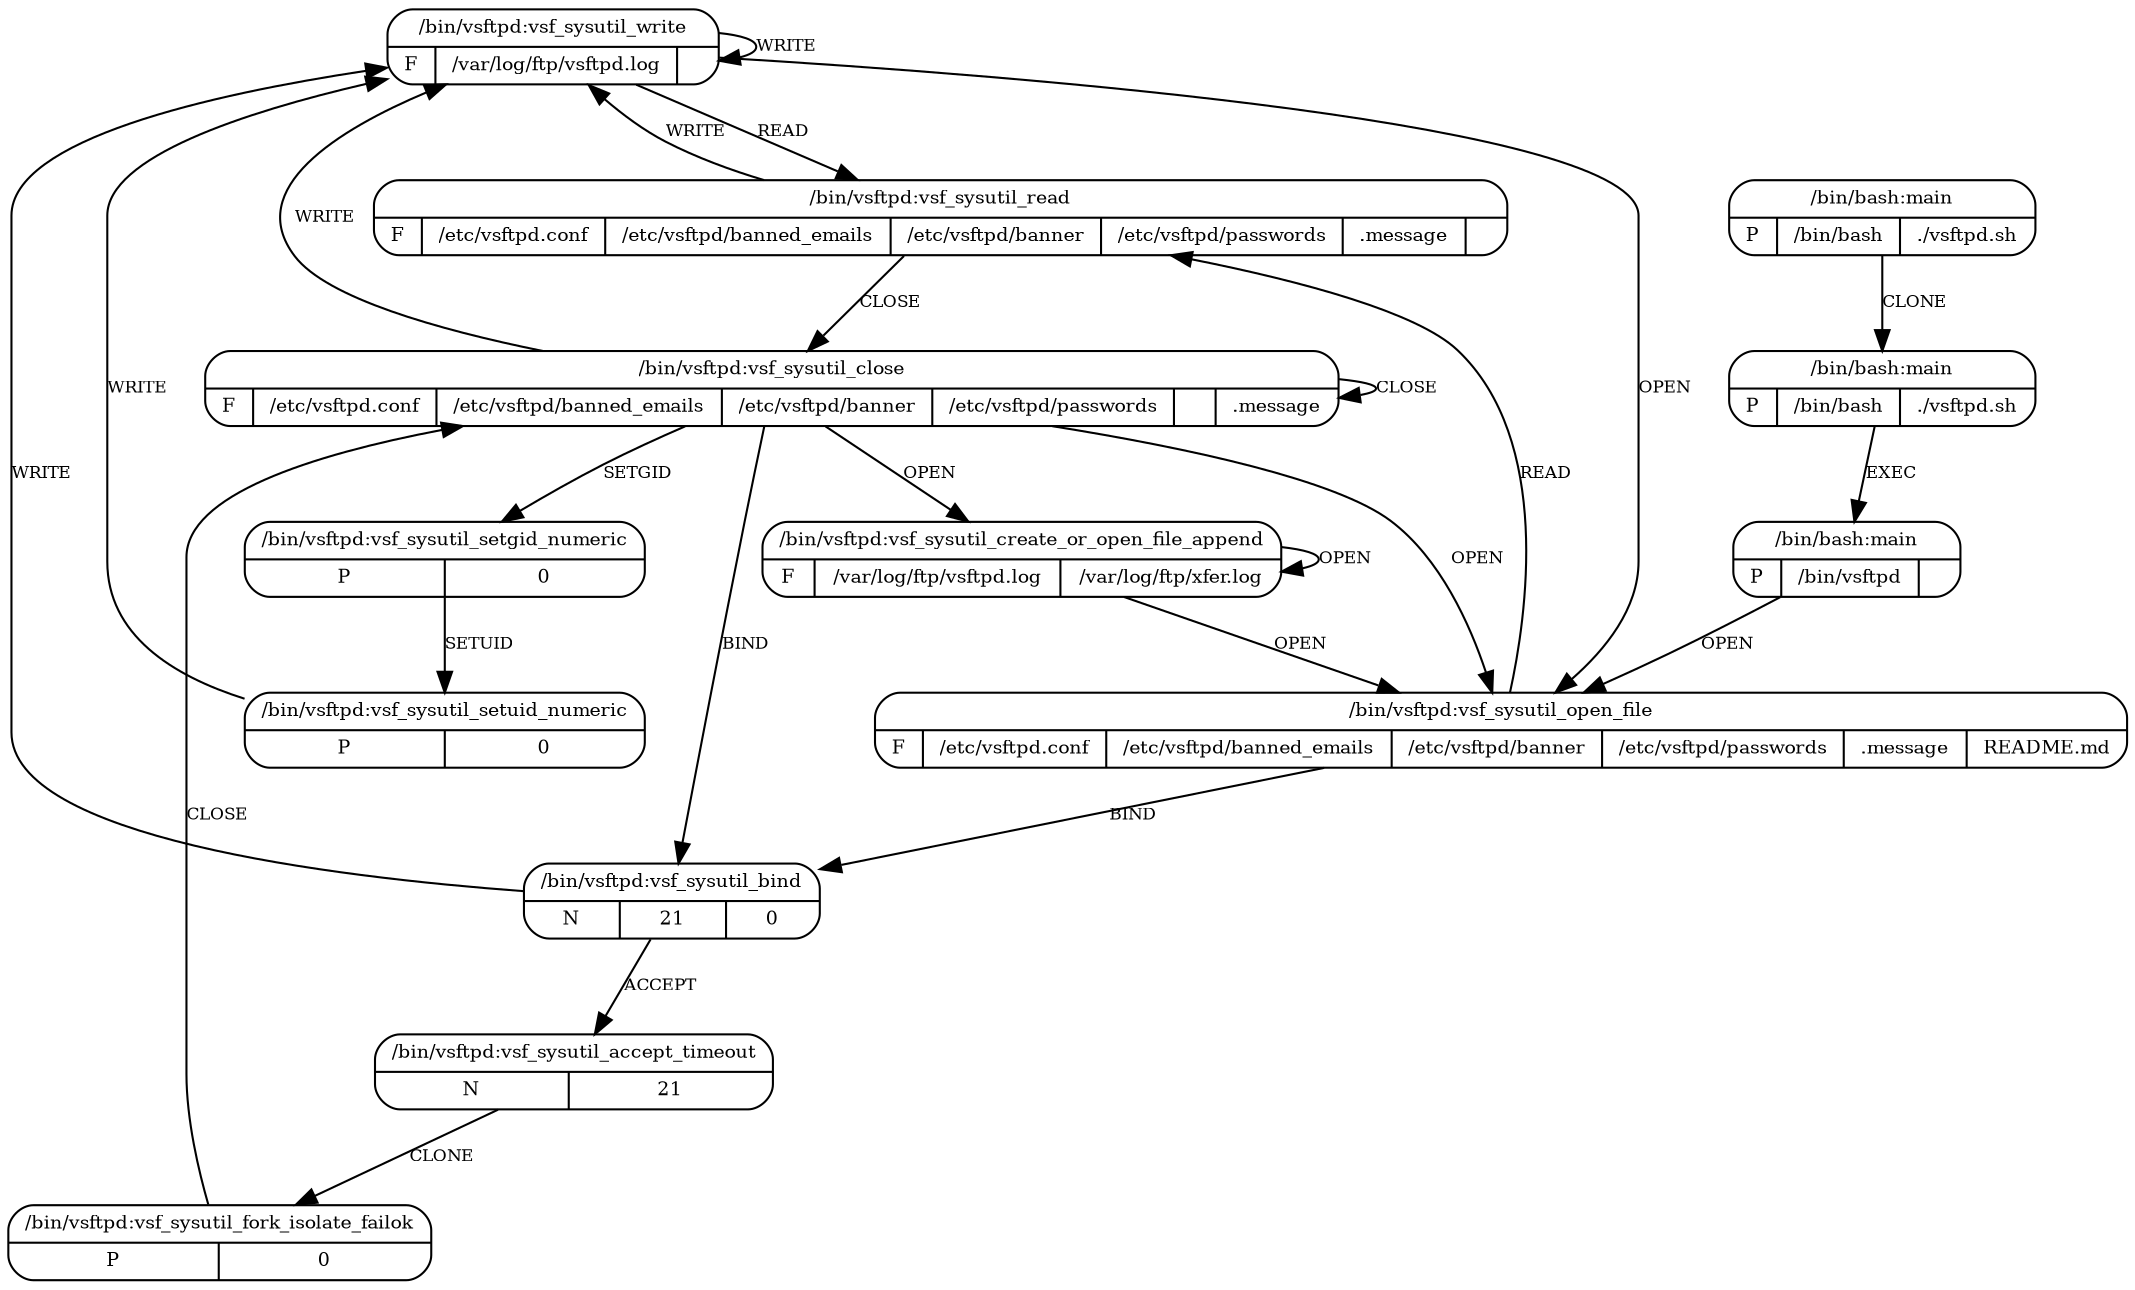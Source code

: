 digraph G {
  3 [shape=Mrecord,
     label="{{/bin/vsftpd:vsf_sysutil_write}|{F|{/var/log/ftp/vsftpd.log}|{}}}",
     fontsize=9, ];
  5 [shape=Mrecord,
     label="{{/bin/vsftpd:vsf_sysutil_close}|{F|{/etc/vsftpd.conf}|{/etc/vsftpd/banned_emails}|{/etc/vsftpd/banner}|{/etc/vsftpd/passwords}|{}|{.message}}}",
     fontsize=9, ];
  4 [shape=Mrecord,
     label="{{/bin/vsftpd:vsf_sysutil_read}|{F|{/etc/vsftpd.conf}|{/etc/vsftpd/banned_emails}|{/etc/vsftpd/banner}|{/etc/vsftpd/passwords}|{.message}|{}}}",
     fontsize=9, ];
  9 [shape=Mrecord,
     label="{{/bin/vsftpd:vsf_sysutil_open_file}|{F|{/etc/vsftpd.conf}|{/etc/vsftpd/banned_emails}|{/etc/vsftpd/banner}|{/etc/vsftpd/passwords}|{.message}|{README.md}}}",
     fontsize=9, ];
  10 [shape=Mrecord, label="{{/bin/vsftpd:vsf_sysutil_bind}|{N|{21}|{0}}}",
      fontsize=9, ];
  11 [shape=Mrecord, label="{{/bin/vsftpd:vsf_sysutil_accept_timeout}|{N|{21}}}",
      fontsize=9, ];
  8 [shape=Mrecord, label="{{/bin/vsftpd:vsf_sysutil_setuid_numeric}|{P|0}}",
     fontsize=9, ];
  7 [shape=Mrecord, label="{{/bin/vsftpd:vsf_sysutil_setgid_numeric}|{P|0}}",
     fontsize=9, ];
  6 [shape=Mrecord,
     label="{{/bin/vsftpd:vsf_sysutil_create_or_open_file_append}|{F|{/var/log/ftp/vsftpd.log}|{/var/log/ftp/xfer.log}}}",
     fontsize=9, ];
  12 [shape=Mrecord,
      label="{{/bin/vsftpd:vsf_sysutil_fork_isolate_failok}|{P|0}}",
      fontsize=9, ];
  0 [shape=Mrecord, label="{{/bin/bash:main}|{P|/bin/bash|./vsftpd.sh}}",
     fontsize=9, ];
  1 [shape=Mrecord, label="{{/bin/bash:main}|{P|/bin/bash|./vsftpd.sh}}",
     fontsize=9, ];
  2 [shape=Mrecord, label="{{/bin/bash:main}|{P|/bin/vsftpd|}}", fontsize=9, ];
  
  
  3 -> 3 [label="WRITE", fontsize=8, ];
  3 -> 4 [label="READ", fontsize=8, ];
  3 -> 9 [label="OPEN", fontsize=8, ];
  5 -> 3 [label="WRITE", fontsize=8, ];
  5 -> 5 [label="CLOSE", fontsize=8, ];
  5 -> 9 [label="OPEN", fontsize=8, ];
  5 -> 10 [label="BIND", fontsize=8, ];
  5 -> 7 [label="SETGID", fontsize=8, ];
  5 -> 6 [label="OPEN", fontsize=8, ];
  4 -> 3 [label="WRITE", fontsize=8, ];
  4 -> 5 [label="CLOSE", fontsize=8, ];
  9 -> 4 [label="READ", fontsize=8, ];
  9 -> 10 [label="BIND", fontsize=8, ];
  10 -> 3 [label="WRITE", fontsize=8, ];
  10 -> 11 [label="ACCEPT", fontsize=8, ];
  11 -> 12 [label="CLONE", fontsize=8, ];
  8 -> 3 [label="WRITE", fontsize=8, ];
  7 -> 8 [label="SETUID", fontsize=8, ];
  6 -> 9 [label="OPEN", fontsize=8, ];
  6 -> 6 [label="OPEN", fontsize=8, ];
  12 -> 5 [label="CLOSE", fontsize=8, ];
  0 -> 1 [label="CLONE", fontsize=8, ];
  1 -> 2 [label="EXEC", fontsize=8, ];
  2 -> 9 [label="OPEN", fontsize=8, ];
  
  }